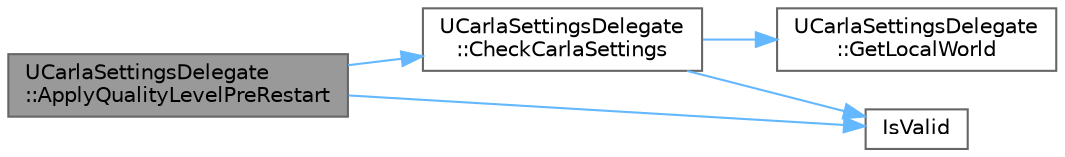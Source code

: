 digraph "UCarlaSettingsDelegate::ApplyQualityLevelPreRestart"
{
 // INTERACTIVE_SVG=YES
 // LATEX_PDF_SIZE
  bgcolor="transparent";
  edge [fontname=Helvetica,fontsize=10,labelfontname=Helvetica,labelfontsize=10];
  node [fontname=Helvetica,fontsize=10,shape=box,height=0.2,width=0.4];
  rankdir="LR";
  Node1 [id="Node000001",label="UCarlaSettingsDelegate\l::ApplyQualityLevelPreRestart",height=0.2,width=0.4,color="gray40", fillcolor="grey60", style="filled", fontcolor="black",tooltip="Before loading a level, apply the current settings."];
  Node1 -> Node2 [id="edge1_Node000001_Node000002",color="steelblue1",style="solid",tooltip=" "];
  Node2 [id="Node000002",label="UCarlaSettingsDelegate\l::CheckCarlaSettings",height=0.2,width=0.4,color="grey40", fillcolor="white", style="filled",URL="$d4/d74/classUCarlaSettingsDelegate.html#a49b127a6a6b42898ba84b11f471101a4",tooltip="Check that the world, instance and settings are valid and save the CarlaSettings instance."];
  Node2 -> Node3 [id="edge2_Node000002_Node000003",color="steelblue1",style="solid",tooltip=" "];
  Node3 [id="Node000003",label="UCarlaSettingsDelegate\l::GetLocalWorld",height=0.2,width=0.4,color="grey40", fillcolor="white", style="filled",URL="$d4/d74/classUCarlaSettingsDelegate.html#a52c80af75a38e9952d69aedaa5107ab6",tooltip=" "];
  Node2 -> Node4 [id="edge3_Node000002_Node000004",color="steelblue1",style="solid",tooltip=" "];
  Node4 [id="Node000004",label="IsValid",height=0.2,width=0.4,color="grey40", fillcolor="white", style="filled",URL="$d2/d40/TrafficLightBase_8cpp.html#a1459952e95242b0c926376d0bb4692b8",tooltip=" "];
  Node1 -> Node4 [id="edge4_Node000001_Node000004",color="steelblue1",style="solid",tooltip=" "];
}

